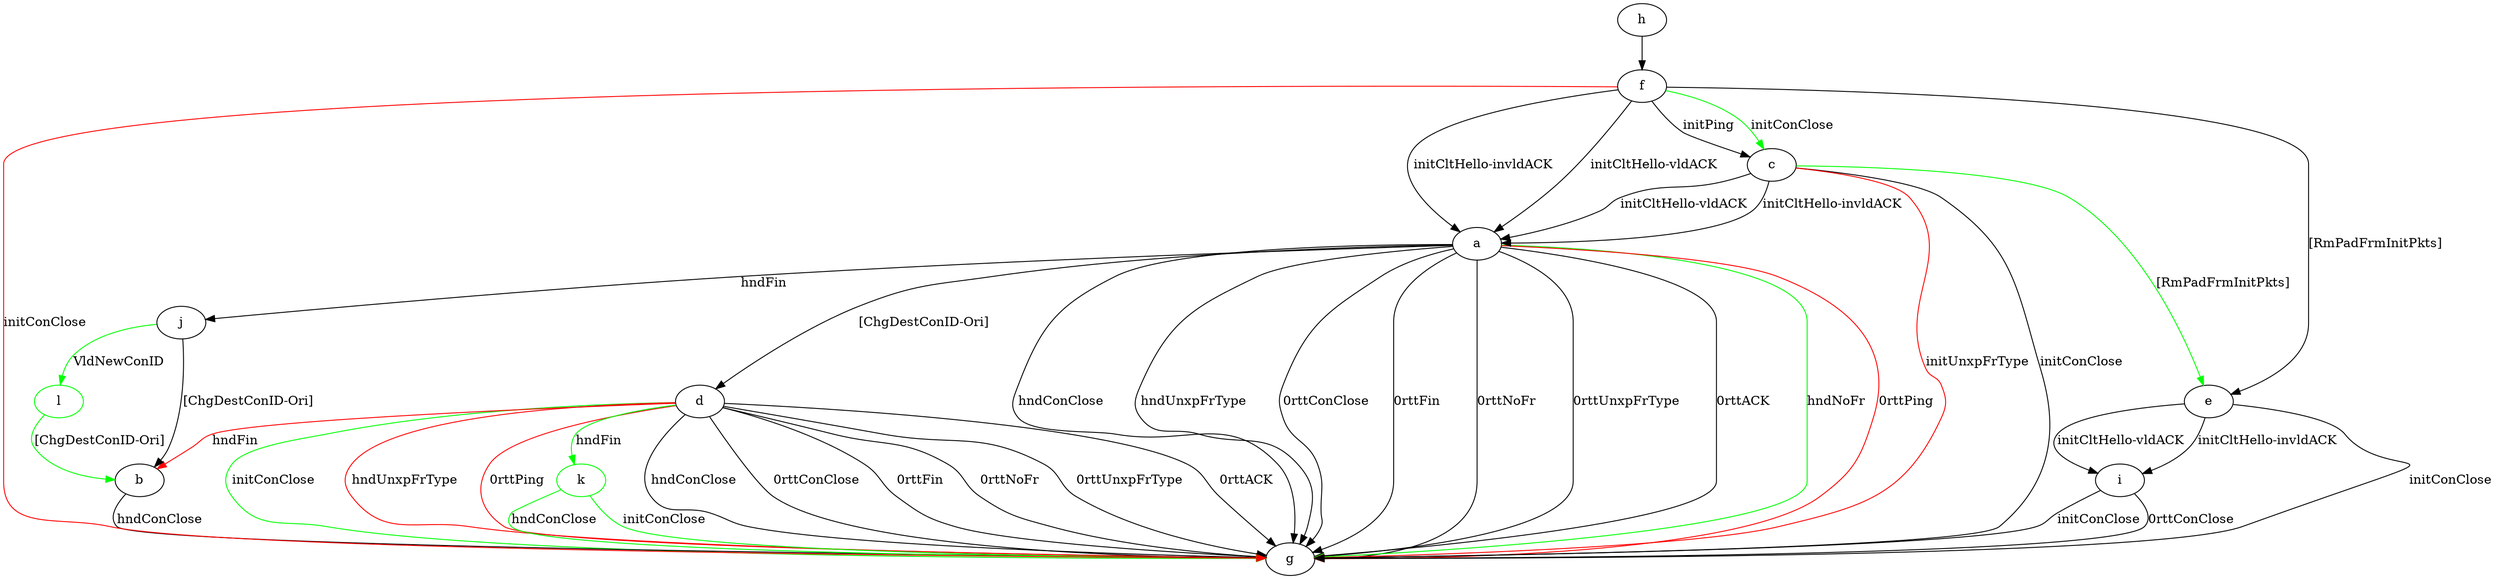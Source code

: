 digraph "" {
	a -> d	[key=0,
		label="[ChgDestConID-Ori] "];
	a -> g	[key=0,
		label="hndConClose "];
	a -> g	[key=1,
		label="hndUnxpFrType "];
	a -> g	[key=2,
		label="0rttConClose "];
	a -> g	[key=3,
		label="0rttFin "];
	a -> g	[key=4,
		label="0rttNoFr "];
	a -> g	[key=5,
		label="0rttUnxpFrType "];
	a -> g	[key=6,
		label="0rttACK "];
	a -> g	[key=7,
		color=green,
		label="hndNoFr "];
	a -> g	[key=8,
		color=red,
		label="0rttPing "];
	a -> j	[key=0,
		label="hndFin "];
	b -> g	[key=0,
		label="hndConClose "];
	c -> a	[key=0,
		label="initCltHello-vldACK "];
	c -> a	[key=1,
		label="initCltHello-invldACK "];
	c -> e	[key=0,
		color=green,
		label="[RmPadFrmInitPkts] "];
	c -> g	[key=0,
		label="initConClose "];
	c -> g	[key=1,
		color=red,
		label="initUnxpFrType "];
	d -> b	[key=0,
		color=red,
		label="hndFin "];
	d -> g	[key=0,
		label="hndConClose "];
	d -> g	[key=1,
		label="0rttConClose "];
	d -> g	[key=2,
		label="0rttFin "];
	d -> g	[key=3,
		label="0rttNoFr "];
	d -> g	[key=4,
		label="0rttUnxpFrType "];
	d -> g	[key=5,
		label="0rttACK "];
	d -> g	[key=6,
		color=green,
		label="initConClose "];
	d -> g	[key=7,
		color=red,
		label="hndUnxpFrType "];
	d -> g	[key=8,
		color=red,
		label="0rttPing "];
	k	[color=green];
	d -> k	[key=0,
		color=green,
		label="hndFin "];
	e -> g	[key=0,
		label="initConClose "];
	e -> i	[key=0,
		label="initCltHello-vldACK "];
	e -> i	[key=1,
		label="initCltHello-invldACK "];
	f -> a	[key=0,
		label="initCltHello-vldACK "];
	f -> a	[key=1,
		label="initCltHello-invldACK "];
	f -> c	[key=0,
		label="initPing "];
	f -> c	[key=1,
		color=green,
		label="initConClose "];
	f -> e	[key=0,
		label="[RmPadFrmInitPkts] "];
	f -> g	[key=0,
		color=red,
		label="initConClose "];
	h -> f	[key=0];
	i -> g	[key=0,
		label="initConClose "];
	i -> g	[key=1,
		label="0rttConClose "];
	j -> b	[key=0,
		label="[ChgDestConID-Ori] "];
	l	[color=green];
	j -> l	[key=0,
		color=green,
		label="VldNewConID "];
	k -> g	[key=0,
		color=green,
		label="initConClose "];
	k -> g	[key=1,
		color=green,
		label="hndConClose "];
	l -> b	[key=0,
		color=green,
		label="[ChgDestConID-Ori] "];
}

